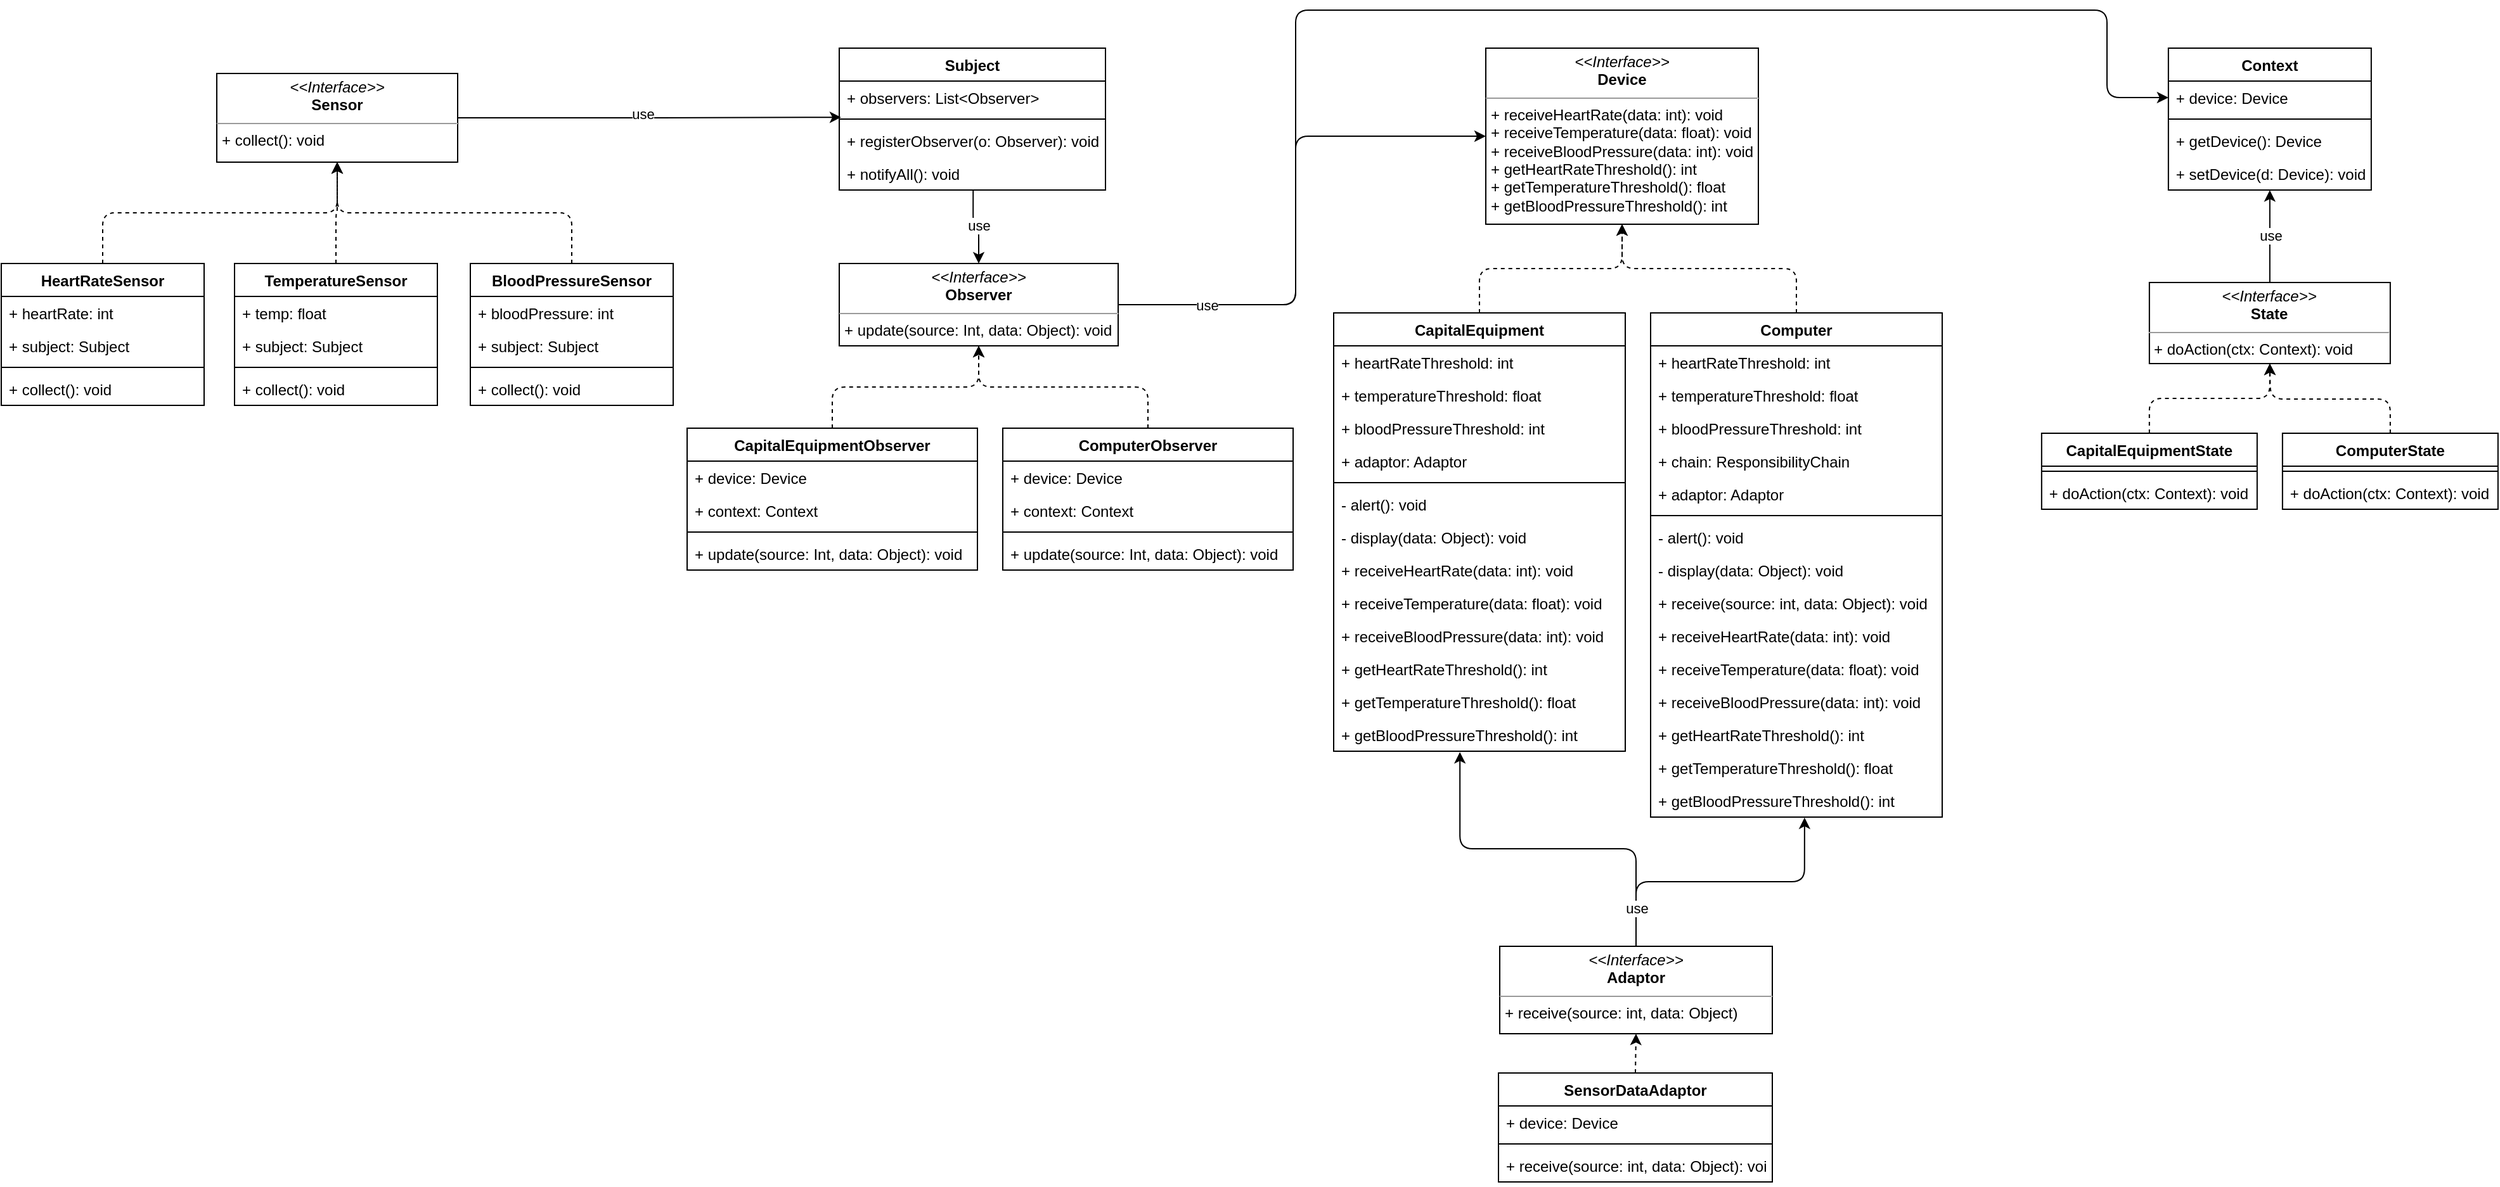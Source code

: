 <mxfile version="15.6.0" type="github">
  <diagram id="F7q7JsbWngAHNbeziKOL" name="Page-1">
    <mxGraphModel dx="1960" dy="1144" grid="1" gridSize="10" guides="1" tooltips="1" connect="1" arrows="1" fold="1" page="1" pageScale="1" pageWidth="827" pageHeight="1169" math="0" shadow="0">
      <root>
        <mxCell id="0" />
        <mxCell id="1" parent="0" />
        <mxCell id="9ZqL0mrg8IQNCqWCNvK9-135" style="edgeStyle=orthogonalEdgeStyle;rounded=1;orthogonalLoop=1;jettySize=auto;html=1;exitX=1;exitY=0.5;exitDx=0;exitDy=0;entryX=0.007;entryY=0.321;entryDx=0;entryDy=0;entryPerimeter=0;startArrow=none;startFill=0;endArrow=classic;endFill=1;" edge="1" parent="1" source="9ZqL0mrg8IQNCqWCNvK9-2" target="9ZqL0mrg8IQNCqWCNvK9-24">
          <mxGeometry relative="1" as="geometry" />
        </mxCell>
        <mxCell id="9ZqL0mrg8IQNCqWCNvK9-136" value="use" style="edgeLabel;html=1;align=center;verticalAlign=middle;resizable=0;points=[];" vertex="1" connectable="0" parent="9ZqL0mrg8IQNCqWCNvK9-135">
          <mxGeometry x="-0.031" y="3" relative="1" as="geometry">
            <mxPoint x="-1" as="offset" />
          </mxGeometry>
        </mxCell>
        <mxCell id="9ZqL0mrg8IQNCqWCNvK9-2" value="&lt;p style=&quot;margin: 0px ; margin-top: 4px ; text-align: center&quot;&gt;&lt;i&gt;&amp;lt;&amp;lt;Interface&amp;gt;&amp;gt;&lt;/i&gt;&lt;br&gt;&lt;b&gt;Sensor&lt;/b&gt;&lt;/p&gt;&lt;hr size=&quot;1&quot;&gt;&lt;p style=&quot;margin: 0px ; margin-left: 4px&quot;&gt;+ collect(): void&lt;/p&gt;" style="verticalAlign=top;align=left;overflow=fill;fontSize=12;fontFamily=Helvetica;html=1;" vertex="1" parent="1">
          <mxGeometry x="319" y="260" width="190" height="70" as="geometry" />
        </mxCell>
        <mxCell id="9ZqL0mrg8IQNCqWCNvK9-16" style="edgeStyle=orthogonalEdgeStyle;rounded=1;orthogonalLoop=1;jettySize=auto;html=1;exitX=0.5;exitY=0;exitDx=0;exitDy=0;entryX=0.5;entryY=1;entryDx=0;entryDy=0;dashed=1;" edge="1" parent="1" source="9ZqL0mrg8IQNCqWCNvK9-3" target="9ZqL0mrg8IQNCqWCNvK9-2">
          <mxGeometry relative="1" as="geometry" />
        </mxCell>
        <mxCell id="9ZqL0mrg8IQNCqWCNvK9-3" value="HeartRateSensor" style="swimlane;fontStyle=1;align=center;verticalAlign=top;childLayout=stackLayout;horizontal=1;startSize=26;horizontalStack=0;resizeParent=1;resizeParentMax=0;resizeLast=0;collapsible=1;marginBottom=0;" vertex="1" parent="1">
          <mxGeometry x="149" y="410" width="160" height="112" as="geometry" />
        </mxCell>
        <mxCell id="9ZqL0mrg8IQNCqWCNvK9-19" value="+ heartRate: int" style="text;strokeColor=none;fillColor=none;align=left;verticalAlign=top;spacingLeft=4;spacingRight=4;overflow=hidden;rotatable=0;points=[[0,0.5],[1,0.5]];portConstraint=eastwest;" vertex="1" parent="9ZqL0mrg8IQNCqWCNvK9-3">
          <mxGeometry y="26" width="160" height="26" as="geometry" />
        </mxCell>
        <mxCell id="9ZqL0mrg8IQNCqWCNvK9-4" value="+ subject: Subject" style="text;strokeColor=none;fillColor=none;align=left;verticalAlign=top;spacingLeft=4;spacingRight=4;overflow=hidden;rotatable=0;points=[[0,0.5],[1,0.5]];portConstraint=eastwest;" vertex="1" parent="9ZqL0mrg8IQNCqWCNvK9-3">
          <mxGeometry y="52" width="160" height="26" as="geometry" />
        </mxCell>
        <mxCell id="9ZqL0mrg8IQNCqWCNvK9-5" value="" style="line;strokeWidth=1;fillColor=none;align=left;verticalAlign=middle;spacingTop=-1;spacingLeft=3;spacingRight=3;rotatable=0;labelPosition=right;points=[];portConstraint=eastwest;" vertex="1" parent="9ZqL0mrg8IQNCqWCNvK9-3">
          <mxGeometry y="78" width="160" height="8" as="geometry" />
        </mxCell>
        <mxCell id="9ZqL0mrg8IQNCqWCNvK9-6" value="+ collect(): void" style="text;strokeColor=none;fillColor=none;align=left;verticalAlign=top;spacingLeft=4;spacingRight=4;overflow=hidden;rotatable=0;points=[[0,0.5],[1,0.5]];portConstraint=eastwest;" vertex="1" parent="9ZqL0mrg8IQNCqWCNvK9-3">
          <mxGeometry y="86" width="160" height="26" as="geometry" />
        </mxCell>
        <mxCell id="9ZqL0mrg8IQNCqWCNvK9-17" style="edgeStyle=orthogonalEdgeStyle;rounded=1;orthogonalLoop=1;jettySize=auto;html=1;exitX=0.5;exitY=0;exitDx=0;exitDy=0;entryX=0.5;entryY=1;entryDx=0;entryDy=0;dashed=1;" edge="1" parent="1" source="9ZqL0mrg8IQNCqWCNvK9-8" target="9ZqL0mrg8IQNCqWCNvK9-2">
          <mxGeometry relative="1" as="geometry" />
        </mxCell>
        <mxCell id="9ZqL0mrg8IQNCqWCNvK9-8" value="TemperatureSensor" style="swimlane;fontStyle=1;align=center;verticalAlign=top;childLayout=stackLayout;horizontal=1;startSize=26;horizontalStack=0;resizeParent=1;resizeParentMax=0;resizeLast=0;collapsible=1;marginBottom=0;" vertex="1" parent="1">
          <mxGeometry x="333" y="410" width="160" height="112" as="geometry" />
        </mxCell>
        <mxCell id="9ZqL0mrg8IQNCqWCNvK9-9" value="+ temp: float" style="text;strokeColor=none;fillColor=none;align=left;verticalAlign=top;spacingLeft=4;spacingRight=4;overflow=hidden;rotatable=0;points=[[0,0.5],[1,0.5]];portConstraint=eastwest;" vertex="1" parent="9ZqL0mrg8IQNCqWCNvK9-8">
          <mxGeometry y="26" width="160" height="26" as="geometry" />
        </mxCell>
        <mxCell id="9ZqL0mrg8IQNCqWCNvK9-20" value="+ subject: Subject" style="text;strokeColor=none;fillColor=none;align=left;verticalAlign=top;spacingLeft=4;spacingRight=4;overflow=hidden;rotatable=0;points=[[0,0.5],[1,0.5]];portConstraint=eastwest;" vertex="1" parent="9ZqL0mrg8IQNCqWCNvK9-8">
          <mxGeometry y="52" width="160" height="26" as="geometry" />
        </mxCell>
        <mxCell id="9ZqL0mrg8IQNCqWCNvK9-10" value="" style="line;strokeWidth=1;fillColor=none;align=left;verticalAlign=middle;spacingTop=-1;spacingLeft=3;spacingRight=3;rotatable=0;labelPosition=right;points=[];portConstraint=eastwest;" vertex="1" parent="9ZqL0mrg8IQNCqWCNvK9-8">
          <mxGeometry y="78" width="160" height="8" as="geometry" />
        </mxCell>
        <mxCell id="9ZqL0mrg8IQNCqWCNvK9-11" value="+ collect(): void" style="text;strokeColor=none;fillColor=none;align=left;verticalAlign=top;spacingLeft=4;spacingRight=4;overflow=hidden;rotatable=0;points=[[0,0.5],[1,0.5]];portConstraint=eastwest;" vertex="1" parent="9ZqL0mrg8IQNCqWCNvK9-8">
          <mxGeometry y="86" width="160" height="26" as="geometry" />
        </mxCell>
        <mxCell id="9ZqL0mrg8IQNCqWCNvK9-18" style="edgeStyle=orthogonalEdgeStyle;rounded=1;orthogonalLoop=1;jettySize=auto;html=1;exitX=0.5;exitY=0;exitDx=0;exitDy=0;entryX=0.5;entryY=1;entryDx=0;entryDy=0;dashed=1;" edge="1" parent="1" source="9ZqL0mrg8IQNCqWCNvK9-12" target="9ZqL0mrg8IQNCqWCNvK9-2">
          <mxGeometry relative="1" as="geometry" />
        </mxCell>
        <mxCell id="9ZqL0mrg8IQNCqWCNvK9-12" value="BloodPressureSensor" style="swimlane;fontStyle=1;align=center;verticalAlign=top;childLayout=stackLayout;horizontal=1;startSize=26;horizontalStack=0;resizeParent=1;resizeParentMax=0;resizeLast=0;collapsible=1;marginBottom=0;" vertex="1" parent="1">
          <mxGeometry x="519" y="410" width="160" height="112" as="geometry" />
        </mxCell>
        <mxCell id="9ZqL0mrg8IQNCqWCNvK9-13" value="+ bloodPressure: int" style="text;strokeColor=none;fillColor=none;align=left;verticalAlign=top;spacingLeft=4;spacingRight=4;overflow=hidden;rotatable=0;points=[[0,0.5],[1,0.5]];portConstraint=eastwest;" vertex="1" parent="9ZqL0mrg8IQNCqWCNvK9-12">
          <mxGeometry y="26" width="160" height="26" as="geometry" />
        </mxCell>
        <mxCell id="9ZqL0mrg8IQNCqWCNvK9-21" value="+ subject: Subject" style="text;strokeColor=none;fillColor=none;align=left;verticalAlign=top;spacingLeft=4;spacingRight=4;overflow=hidden;rotatable=0;points=[[0,0.5],[1,0.5]];portConstraint=eastwest;" vertex="1" parent="9ZqL0mrg8IQNCqWCNvK9-12">
          <mxGeometry y="52" width="160" height="26" as="geometry" />
        </mxCell>
        <mxCell id="9ZqL0mrg8IQNCqWCNvK9-14" value="" style="line;strokeWidth=1;fillColor=none;align=left;verticalAlign=middle;spacingTop=-1;spacingLeft=3;spacingRight=3;rotatable=0;labelPosition=right;points=[];portConstraint=eastwest;" vertex="1" parent="9ZqL0mrg8IQNCqWCNvK9-12">
          <mxGeometry y="78" width="160" height="8" as="geometry" />
        </mxCell>
        <mxCell id="9ZqL0mrg8IQNCqWCNvK9-15" value="+ collect(): void" style="text;strokeColor=none;fillColor=none;align=left;verticalAlign=top;spacingLeft=4;spacingRight=4;overflow=hidden;rotatable=0;points=[[0,0.5],[1,0.5]];portConstraint=eastwest;" vertex="1" parent="9ZqL0mrg8IQNCqWCNvK9-12">
          <mxGeometry y="86" width="160" height="26" as="geometry" />
        </mxCell>
        <mxCell id="9ZqL0mrg8IQNCqWCNvK9-133" style="edgeStyle=orthogonalEdgeStyle;rounded=1;orthogonalLoop=1;jettySize=auto;html=1;exitX=0.503;exitY=0.989;exitDx=0;exitDy=0;entryX=0.5;entryY=0;entryDx=0;entryDy=0;startArrow=none;startFill=0;endArrow=classic;endFill=1;exitPerimeter=0;" edge="1" parent="1" source="9ZqL0mrg8IQNCqWCNvK9-27" target="9ZqL0mrg8IQNCqWCNvK9-26">
          <mxGeometry relative="1" as="geometry" />
        </mxCell>
        <mxCell id="9ZqL0mrg8IQNCqWCNvK9-134" value="use" style="edgeLabel;html=1;align=center;verticalAlign=middle;resizable=0;points=[];" vertex="1" connectable="0" parent="9ZqL0mrg8IQNCqWCNvK9-133">
          <mxGeometry x="0.075" y="-1" relative="1" as="geometry">
            <mxPoint x="1" y="-1" as="offset" />
          </mxGeometry>
        </mxCell>
        <mxCell id="9ZqL0mrg8IQNCqWCNvK9-22" value="Subject" style="swimlane;fontStyle=1;align=center;verticalAlign=top;childLayout=stackLayout;horizontal=1;startSize=26;horizontalStack=0;resizeParent=1;resizeParentMax=0;resizeLast=0;collapsible=1;marginBottom=0;" vertex="1" parent="1">
          <mxGeometry x="810" y="240" width="210" height="112" as="geometry" />
        </mxCell>
        <mxCell id="9ZqL0mrg8IQNCqWCNvK9-23" value="+ observers: List&lt;Observer&gt;" style="text;strokeColor=none;fillColor=none;align=left;verticalAlign=top;spacingLeft=4;spacingRight=4;overflow=hidden;rotatable=0;points=[[0,0.5],[1,0.5]];portConstraint=eastwest;" vertex="1" parent="9ZqL0mrg8IQNCqWCNvK9-22">
          <mxGeometry y="26" width="210" height="26" as="geometry" />
        </mxCell>
        <mxCell id="9ZqL0mrg8IQNCqWCNvK9-24" value="" style="line;strokeWidth=1;fillColor=none;align=left;verticalAlign=middle;spacingTop=-1;spacingLeft=3;spacingRight=3;rotatable=0;labelPosition=right;points=[];portConstraint=eastwest;" vertex="1" parent="9ZqL0mrg8IQNCqWCNvK9-22">
          <mxGeometry y="52" width="210" height="8" as="geometry" />
        </mxCell>
        <mxCell id="9ZqL0mrg8IQNCqWCNvK9-25" value="+ registerObserver(o: Observer): void" style="text;strokeColor=none;fillColor=none;align=left;verticalAlign=top;spacingLeft=4;spacingRight=4;overflow=hidden;rotatable=0;points=[[0,0.5],[1,0.5]];portConstraint=eastwest;" vertex="1" parent="9ZqL0mrg8IQNCqWCNvK9-22">
          <mxGeometry y="60" width="210" height="26" as="geometry" />
        </mxCell>
        <mxCell id="9ZqL0mrg8IQNCqWCNvK9-27" value="+ notifyAll(): void" style="text;strokeColor=none;fillColor=none;align=left;verticalAlign=top;spacingLeft=4;spacingRight=4;overflow=hidden;rotatable=0;points=[[0,0.5],[1,0.5]];portConstraint=eastwest;" vertex="1" parent="9ZqL0mrg8IQNCqWCNvK9-22">
          <mxGeometry y="86" width="210" height="26" as="geometry" />
        </mxCell>
        <mxCell id="9ZqL0mrg8IQNCqWCNvK9-146" style="edgeStyle=orthogonalEdgeStyle;rounded=1;orthogonalLoop=1;jettySize=auto;html=1;exitX=1;exitY=0.5;exitDx=0;exitDy=0;entryX=0;entryY=0.5;entryDx=0;entryDy=0;startArrow=none;startFill=0;endArrow=classic;endFill=1;" edge="1" parent="1" source="9ZqL0mrg8IQNCqWCNvK9-26" target="9ZqL0mrg8IQNCqWCNvK9-40">
          <mxGeometry relative="1" as="geometry">
            <Array as="points">
              <mxPoint x="1170" y="443" />
              <mxPoint x="1170" y="210" />
              <mxPoint x="1810" y="210" />
              <mxPoint x="1810" y="279" />
            </Array>
          </mxGeometry>
        </mxCell>
        <mxCell id="9ZqL0mrg8IQNCqWCNvK9-26" value="&lt;p style=&quot;margin: 0px ; margin-top: 4px ; text-align: center&quot;&gt;&lt;i&gt;&amp;lt;&amp;lt;Interface&amp;gt;&amp;gt;&lt;/i&gt;&lt;br&gt;&lt;b&gt;Observer&lt;/b&gt;&lt;/p&gt;&lt;hr size=&quot;1&quot;&gt;&lt;p style=&quot;margin: 0px ; margin-left: 4px&quot;&gt;+ update(source: Int, data: Object): void&lt;/p&gt;" style="verticalAlign=top;align=left;overflow=fill;fontSize=12;fontFamily=Helvetica;html=1;" vertex="1" parent="1">
          <mxGeometry x="810" y="410" width="220" height="65" as="geometry" />
        </mxCell>
        <mxCell id="9ZqL0mrg8IQNCqWCNvK9-37" style="edgeStyle=orthogonalEdgeStyle;rounded=1;orthogonalLoop=1;jettySize=auto;html=1;exitX=0.5;exitY=0;exitDx=0;exitDy=0;entryX=0.5;entryY=1;entryDx=0;entryDy=0;dashed=1;" edge="1" parent="1" source="9ZqL0mrg8IQNCqWCNvK9-28" target="9ZqL0mrg8IQNCqWCNvK9-26">
          <mxGeometry relative="1" as="geometry" />
        </mxCell>
        <mxCell id="9ZqL0mrg8IQNCqWCNvK9-28" value="CapitalEquipmentObserver" style="swimlane;fontStyle=1;align=center;verticalAlign=top;childLayout=stackLayout;horizontal=1;startSize=26;horizontalStack=0;resizeParent=1;resizeParentMax=0;resizeLast=0;collapsible=1;marginBottom=0;" vertex="1" parent="1">
          <mxGeometry x="690" y="540" width="229" height="112" as="geometry" />
        </mxCell>
        <mxCell id="9ZqL0mrg8IQNCqWCNvK9-121" value="+ device: Device" style="text;strokeColor=none;fillColor=none;align=left;verticalAlign=top;spacingLeft=4;spacingRight=4;overflow=hidden;rotatable=0;points=[[0,0.5],[1,0.5]];portConstraint=eastwest;" vertex="1" parent="9ZqL0mrg8IQNCqWCNvK9-28">
          <mxGeometry y="26" width="229" height="26" as="geometry" />
        </mxCell>
        <mxCell id="9ZqL0mrg8IQNCqWCNvK9-144" value="+ context: Context" style="text;strokeColor=none;fillColor=none;align=left;verticalAlign=top;spacingLeft=4;spacingRight=4;overflow=hidden;rotatable=0;points=[[0,0.5],[1,0.5]];portConstraint=eastwest;" vertex="1" parent="9ZqL0mrg8IQNCqWCNvK9-28">
          <mxGeometry y="52" width="229" height="26" as="geometry" />
        </mxCell>
        <mxCell id="9ZqL0mrg8IQNCqWCNvK9-30" value="" style="line;strokeWidth=1;fillColor=none;align=left;verticalAlign=middle;spacingTop=-1;spacingLeft=3;spacingRight=3;rotatable=0;labelPosition=right;points=[];portConstraint=eastwest;" vertex="1" parent="9ZqL0mrg8IQNCqWCNvK9-28">
          <mxGeometry y="78" width="229" height="8" as="geometry" />
        </mxCell>
        <mxCell id="9ZqL0mrg8IQNCqWCNvK9-31" value="+ update(source: Int, data: Object): void" style="text;strokeColor=none;fillColor=none;align=left;verticalAlign=top;spacingLeft=4;spacingRight=4;overflow=hidden;rotatable=0;points=[[0,0.5],[1,0.5]];portConstraint=eastwest;" vertex="1" parent="9ZqL0mrg8IQNCqWCNvK9-28">
          <mxGeometry y="86" width="229" height="26" as="geometry" />
        </mxCell>
        <mxCell id="9ZqL0mrg8IQNCqWCNvK9-38" style="edgeStyle=orthogonalEdgeStyle;rounded=1;orthogonalLoop=1;jettySize=auto;html=1;exitX=0.5;exitY=0;exitDx=0;exitDy=0;dashed=1;entryX=0.5;entryY=1;entryDx=0;entryDy=0;" edge="1" parent="1" source="9ZqL0mrg8IQNCqWCNvK9-32" target="9ZqL0mrg8IQNCqWCNvK9-26">
          <mxGeometry relative="1" as="geometry">
            <mxPoint x="920" y="480" as="targetPoint" />
          </mxGeometry>
        </mxCell>
        <mxCell id="9ZqL0mrg8IQNCqWCNvK9-140" style="edgeStyle=orthogonalEdgeStyle;rounded=1;orthogonalLoop=1;jettySize=auto;html=1;exitX=1;exitY=0.5;exitDx=0;exitDy=0;entryX=0;entryY=0.5;entryDx=0;entryDy=0;startArrow=none;startFill=0;endArrow=classic;endFill=1;" edge="1" parent="1" source="9ZqL0mrg8IQNCqWCNvK9-26" target="9ZqL0mrg8IQNCqWCNvK9-66">
          <mxGeometry relative="1" as="geometry">
            <Array as="points">
              <mxPoint x="1170" y="443" />
              <mxPoint x="1170" y="310" />
            </Array>
          </mxGeometry>
        </mxCell>
        <mxCell id="9ZqL0mrg8IQNCqWCNvK9-141" value="use" style="edgeLabel;html=1;align=center;verticalAlign=middle;resizable=0;points=[];" vertex="1" connectable="0" parent="9ZqL0mrg8IQNCqWCNvK9-140">
          <mxGeometry x="-0.455" y="4" relative="1" as="geometry">
            <mxPoint x="-46" y="4" as="offset" />
          </mxGeometry>
        </mxCell>
        <mxCell id="9ZqL0mrg8IQNCqWCNvK9-32" value="ComputerObserver" style="swimlane;fontStyle=1;align=center;verticalAlign=top;childLayout=stackLayout;horizontal=1;startSize=26;horizontalStack=0;resizeParent=1;resizeParentMax=0;resizeLast=0;collapsible=1;marginBottom=0;" vertex="1" parent="1">
          <mxGeometry x="939" y="540" width="229" height="112" as="geometry" />
        </mxCell>
        <mxCell id="9ZqL0mrg8IQNCqWCNvK9-33" value="+ device: Device" style="text;strokeColor=none;fillColor=none;align=left;verticalAlign=top;spacingLeft=4;spacingRight=4;overflow=hidden;rotatable=0;points=[[0,0.5],[1,0.5]];portConstraint=eastwest;" vertex="1" parent="9ZqL0mrg8IQNCqWCNvK9-32">
          <mxGeometry y="26" width="229" height="26" as="geometry" />
        </mxCell>
        <mxCell id="9ZqL0mrg8IQNCqWCNvK9-145" value="+ context: Context" style="text;strokeColor=none;fillColor=none;align=left;verticalAlign=top;spacingLeft=4;spacingRight=4;overflow=hidden;rotatable=0;points=[[0,0.5],[1,0.5]];portConstraint=eastwest;" vertex="1" parent="9ZqL0mrg8IQNCqWCNvK9-32">
          <mxGeometry y="52" width="229" height="26" as="geometry" />
        </mxCell>
        <mxCell id="9ZqL0mrg8IQNCqWCNvK9-34" value="" style="line;strokeWidth=1;fillColor=none;align=left;verticalAlign=middle;spacingTop=-1;spacingLeft=3;spacingRight=3;rotatable=0;labelPosition=right;points=[];portConstraint=eastwest;" vertex="1" parent="9ZqL0mrg8IQNCqWCNvK9-32">
          <mxGeometry y="78" width="229" height="8" as="geometry" />
        </mxCell>
        <mxCell id="9ZqL0mrg8IQNCqWCNvK9-35" value="+ update(source: Int, data: Object): void" style="text;strokeColor=none;fillColor=none;align=left;verticalAlign=top;spacingLeft=4;spacingRight=4;overflow=hidden;rotatable=0;points=[[0,0.5],[1,0.5]];portConstraint=eastwest;" vertex="1" parent="9ZqL0mrg8IQNCqWCNvK9-32">
          <mxGeometry y="86" width="229" height="26" as="geometry" />
        </mxCell>
        <mxCell id="9ZqL0mrg8IQNCqWCNvK9-131" style="edgeStyle=orthogonalEdgeStyle;rounded=1;orthogonalLoop=1;jettySize=auto;html=1;exitX=0.5;exitY=1.005;exitDx=0;exitDy=0;exitPerimeter=0;startArrow=classic;startFill=1;endArrow=none;endFill=0;" edge="1" parent="1" source="9ZqL0mrg8IQNCqWCNvK9-43" target="9ZqL0mrg8IQNCqWCNvK9-48">
          <mxGeometry relative="1" as="geometry">
            <mxPoint x="1938.43" y="349" as="sourcePoint" />
          </mxGeometry>
        </mxCell>
        <mxCell id="9ZqL0mrg8IQNCqWCNvK9-132" value="use" style="edgeLabel;html=1;align=center;verticalAlign=middle;resizable=0;points=[];" vertex="1" connectable="0" parent="9ZqL0mrg8IQNCqWCNvK9-131">
          <mxGeometry x="-0.019" y="-3" relative="1" as="geometry">
            <mxPoint x="3" as="offset" />
          </mxGeometry>
        </mxCell>
        <mxCell id="9ZqL0mrg8IQNCqWCNvK9-39" value="Context" style="swimlane;fontStyle=1;align=center;verticalAlign=top;childLayout=stackLayout;horizontal=1;startSize=26;horizontalStack=0;resizeParent=1;resizeParentMax=0;resizeLast=0;collapsible=1;marginBottom=0;" vertex="1" parent="1">
          <mxGeometry x="1858.43" y="240" width="160" height="112" as="geometry" />
        </mxCell>
        <mxCell id="9ZqL0mrg8IQNCqWCNvK9-40" value="+ device: Device" style="text;strokeColor=none;fillColor=none;align=left;verticalAlign=top;spacingLeft=4;spacingRight=4;overflow=hidden;rotatable=0;points=[[0,0.5],[1,0.5]];portConstraint=eastwest;" vertex="1" parent="9ZqL0mrg8IQNCqWCNvK9-39">
          <mxGeometry y="26" width="160" height="26" as="geometry" />
        </mxCell>
        <mxCell id="9ZqL0mrg8IQNCqWCNvK9-41" value="" style="line;strokeWidth=1;fillColor=none;align=left;verticalAlign=middle;spacingTop=-1;spacingLeft=3;spacingRight=3;rotatable=0;labelPosition=right;points=[];portConstraint=eastwest;" vertex="1" parent="9ZqL0mrg8IQNCqWCNvK9-39">
          <mxGeometry y="52" width="160" height="8" as="geometry" />
        </mxCell>
        <mxCell id="9ZqL0mrg8IQNCqWCNvK9-42" value="+ getDevice(): Device" style="text;strokeColor=none;fillColor=none;align=left;verticalAlign=top;spacingLeft=4;spacingRight=4;overflow=hidden;rotatable=0;points=[[0,0.5],[1,0.5]];portConstraint=eastwest;" vertex="1" parent="9ZqL0mrg8IQNCqWCNvK9-39">
          <mxGeometry y="60" width="160" height="26" as="geometry" />
        </mxCell>
        <mxCell id="9ZqL0mrg8IQNCqWCNvK9-43" value="+ setDevice(d: Device): void" style="text;strokeColor=none;fillColor=none;align=left;verticalAlign=top;spacingLeft=4;spacingRight=4;overflow=hidden;rotatable=0;points=[[0,0.5],[1,0.5]];portConstraint=eastwest;" vertex="1" parent="9ZqL0mrg8IQNCqWCNvK9-39">
          <mxGeometry y="86" width="160" height="26" as="geometry" />
        </mxCell>
        <mxCell id="9ZqL0mrg8IQNCqWCNvK9-48" value="&lt;p style=&quot;margin: 0px ; margin-top: 4px ; text-align: center&quot;&gt;&lt;i&gt;&amp;lt;&amp;lt;Interface&amp;gt;&amp;gt;&lt;/i&gt;&lt;br&gt;&lt;b&gt;State&lt;/b&gt;&lt;/p&gt;&lt;hr size=&quot;1&quot;&gt;&lt;p style=&quot;margin: 0px ; margin-left: 4px&quot;&gt;&lt;/p&gt;&lt;p style=&quot;margin: 0px ; margin-left: 4px&quot;&gt;+ doAction(ctx: Context): void&lt;/p&gt;" style="verticalAlign=top;align=left;overflow=fill;fontSize=12;fontFamily=Helvetica;html=1;" vertex="1" parent="1">
          <mxGeometry x="1843.43" y="425" width="190" height="64" as="geometry" />
        </mxCell>
        <mxCell id="9ZqL0mrg8IQNCqWCNvK9-60" style="edgeStyle=orthogonalEdgeStyle;rounded=1;orthogonalLoop=1;jettySize=auto;html=1;exitX=0.5;exitY=0;exitDx=0;exitDy=0;entryX=0.5;entryY=1;entryDx=0;entryDy=0;dashed=1;" edge="1" parent="1" source="9ZqL0mrg8IQNCqWCNvK9-53" target="9ZqL0mrg8IQNCqWCNvK9-48">
          <mxGeometry relative="1" as="geometry" />
        </mxCell>
        <mxCell id="9ZqL0mrg8IQNCqWCNvK9-53" value="CapitalEquipmentState" style="swimlane;fontStyle=1;align=center;verticalAlign=top;childLayout=stackLayout;horizontal=1;startSize=26;horizontalStack=0;resizeParent=1;resizeParentMax=0;resizeLast=0;collapsible=1;marginBottom=0;" vertex="1" parent="1">
          <mxGeometry x="1758.43" y="544" width="170" height="60" as="geometry" />
        </mxCell>
        <mxCell id="9ZqL0mrg8IQNCqWCNvK9-55" value="" style="line;strokeWidth=1;fillColor=none;align=left;verticalAlign=middle;spacingTop=-1;spacingLeft=3;spacingRight=3;rotatable=0;labelPosition=right;points=[];portConstraint=eastwest;" vertex="1" parent="9ZqL0mrg8IQNCqWCNvK9-53">
          <mxGeometry y="26" width="170" height="8" as="geometry" />
        </mxCell>
        <mxCell id="9ZqL0mrg8IQNCqWCNvK9-56" value="+ doAction(ctx: Context): void" style="text;strokeColor=none;fillColor=none;align=left;verticalAlign=top;spacingLeft=4;spacingRight=4;overflow=hidden;rotatable=0;points=[[0,0.5],[1,0.5]];portConstraint=eastwest;" vertex="1" parent="9ZqL0mrg8IQNCqWCNvK9-53">
          <mxGeometry y="34" width="170" height="26" as="geometry" />
        </mxCell>
        <mxCell id="9ZqL0mrg8IQNCqWCNvK9-61" style="edgeStyle=orthogonalEdgeStyle;rounded=1;orthogonalLoop=1;jettySize=auto;html=1;exitX=0.5;exitY=0;exitDx=0;exitDy=0;dashed=1;" edge="1" parent="1" source="9ZqL0mrg8IQNCqWCNvK9-57">
          <mxGeometry relative="1" as="geometry">
            <mxPoint x="1938.43" y="489" as="targetPoint" />
          </mxGeometry>
        </mxCell>
        <mxCell id="9ZqL0mrg8IQNCqWCNvK9-57" value="ComputerState" style="swimlane;fontStyle=1;align=center;verticalAlign=top;childLayout=stackLayout;horizontal=1;startSize=26;horizontalStack=0;resizeParent=1;resizeParentMax=0;resizeLast=0;collapsible=1;marginBottom=0;" vertex="1" parent="1">
          <mxGeometry x="1948.43" y="544" width="170" height="60" as="geometry" />
        </mxCell>
        <mxCell id="9ZqL0mrg8IQNCqWCNvK9-58" value="" style="line;strokeWidth=1;fillColor=none;align=left;verticalAlign=middle;spacingTop=-1;spacingLeft=3;spacingRight=3;rotatable=0;labelPosition=right;points=[];portConstraint=eastwest;" vertex="1" parent="9ZqL0mrg8IQNCqWCNvK9-57">
          <mxGeometry y="26" width="170" height="8" as="geometry" />
        </mxCell>
        <mxCell id="9ZqL0mrg8IQNCqWCNvK9-59" value="+ doAction(ctx: Context): void" style="text;strokeColor=none;fillColor=none;align=left;verticalAlign=top;spacingLeft=4;spacingRight=4;overflow=hidden;rotatable=0;points=[[0,0.5],[1,0.5]];portConstraint=eastwest;" vertex="1" parent="9ZqL0mrg8IQNCqWCNvK9-57">
          <mxGeometry y="34" width="170" height="26" as="geometry" />
        </mxCell>
        <mxCell id="9ZqL0mrg8IQNCqWCNvK9-90" style="edgeStyle=orthogonalEdgeStyle;rounded=1;orthogonalLoop=1;jettySize=auto;html=1;exitX=0.5;exitY=0;exitDx=0;exitDy=0;entryX=0.5;entryY=1;entryDx=0;entryDy=0;dashed=1;" edge="1" parent="1" source="9ZqL0mrg8IQNCqWCNvK9-62" target="9ZqL0mrg8IQNCqWCNvK9-66">
          <mxGeometry relative="1" as="geometry" />
        </mxCell>
        <mxCell id="9ZqL0mrg8IQNCqWCNvK9-62" value="CapitalEquipment" style="swimlane;fontStyle=1;align=center;verticalAlign=top;childLayout=stackLayout;horizontal=1;startSize=26;horizontalStack=0;resizeParent=1;resizeParentMax=0;resizeLast=0;collapsible=1;marginBottom=0;" vertex="1" parent="1">
          <mxGeometry x="1200" y="449" width="230" height="346" as="geometry" />
        </mxCell>
        <mxCell id="9ZqL0mrg8IQNCqWCNvK9-63" value="+ heartRateThreshold: int" style="text;strokeColor=none;fillColor=none;align=left;verticalAlign=top;spacingLeft=4;spacingRight=4;overflow=hidden;rotatable=0;points=[[0,0.5],[1,0.5]];portConstraint=eastwest;" vertex="1" parent="9ZqL0mrg8IQNCqWCNvK9-62">
          <mxGeometry y="26" width="230" height="26" as="geometry" />
        </mxCell>
        <mxCell id="9ZqL0mrg8IQNCqWCNvK9-70" value="+ temperatureThreshold: float" style="text;strokeColor=none;fillColor=none;align=left;verticalAlign=top;spacingLeft=4;spacingRight=4;overflow=hidden;rotatable=0;points=[[0,0.5],[1,0.5]];portConstraint=eastwest;" vertex="1" parent="9ZqL0mrg8IQNCqWCNvK9-62">
          <mxGeometry y="52" width="230" height="26" as="geometry" />
        </mxCell>
        <mxCell id="9ZqL0mrg8IQNCqWCNvK9-125" value="+ bloodPressureThreshold: int" style="text;strokeColor=none;fillColor=none;align=left;verticalAlign=top;spacingLeft=4;spacingRight=4;overflow=hidden;rotatable=0;points=[[0,0.5],[1,0.5]];portConstraint=eastwest;" vertex="1" parent="9ZqL0mrg8IQNCqWCNvK9-62">
          <mxGeometry y="78" width="230" height="26" as="geometry" />
        </mxCell>
        <mxCell id="9ZqL0mrg8IQNCqWCNvK9-69" value="+ adaptor: Adaptor" style="text;strokeColor=none;fillColor=none;align=left;verticalAlign=top;spacingLeft=4;spacingRight=4;overflow=hidden;rotatable=0;points=[[0,0.5],[1,0.5]];portConstraint=eastwest;" vertex="1" parent="9ZqL0mrg8IQNCqWCNvK9-62">
          <mxGeometry y="104" width="230" height="26" as="geometry" />
        </mxCell>
        <mxCell id="9ZqL0mrg8IQNCqWCNvK9-64" value="" style="line;strokeWidth=1;fillColor=none;align=left;verticalAlign=middle;spacingTop=-1;spacingLeft=3;spacingRight=3;rotatable=0;labelPosition=right;points=[];portConstraint=eastwest;" vertex="1" parent="9ZqL0mrg8IQNCqWCNvK9-62">
          <mxGeometry y="130" width="230" height="8" as="geometry" />
        </mxCell>
        <mxCell id="9ZqL0mrg8IQNCqWCNvK9-74" value="- alert(): void" style="text;strokeColor=none;fillColor=none;align=left;verticalAlign=top;spacingLeft=4;spacingRight=4;overflow=hidden;rotatable=0;points=[[0,0.5],[1,0.5]];portConstraint=eastwest;" vertex="1" parent="9ZqL0mrg8IQNCqWCNvK9-62">
          <mxGeometry y="138" width="230" height="26" as="geometry" />
        </mxCell>
        <mxCell id="9ZqL0mrg8IQNCqWCNvK9-75" value="- display(data: Object): void" style="text;strokeColor=none;fillColor=none;align=left;verticalAlign=top;spacingLeft=4;spacingRight=4;overflow=hidden;rotatable=0;points=[[0,0.5],[1,0.5]];portConstraint=eastwest;" vertex="1" parent="9ZqL0mrg8IQNCqWCNvK9-62">
          <mxGeometry y="164" width="230" height="26" as="geometry" />
        </mxCell>
        <mxCell id="9ZqL0mrg8IQNCqWCNvK9-67" value="+ receiveHeartRate(data: int): void" style="text;strokeColor=none;fillColor=none;align=left;verticalAlign=top;spacingLeft=4;spacingRight=4;overflow=hidden;rotatable=0;points=[[0,0.5],[1,0.5]];portConstraint=eastwest;" vertex="1" parent="9ZqL0mrg8IQNCqWCNvK9-62">
          <mxGeometry y="190" width="230" height="26" as="geometry" />
        </mxCell>
        <mxCell id="9ZqL0mrg8IQNCqWCNvK9-68" value="+ receiveTemperature(data: float): void&#xa;&#xa;" style="text;strokeColor=none;fillColor=none;align=left;verticalAlign=top;spacingLeft=4;spacingRight=4;overflow=hidden;rotatable=0;points=[[0,0.5],[1,0.5]];portConstraint=eastwest;" vertex="1" parent="9ZqL0mrg8IQNCqWCNvK9-62">
          <mxGeometry y="216" width="230" height="26" as="geometry" />
        </mxCell>
        <mxCell id="9ZqL0mrg8IQNCqWCNvK9-71" value="+ receiveBloodPressure(data: int): void" style="text;strokeColor=none;fillColor=none;align=left;verticalAlign=top;spacingLeft=4;spacingRight=4;overflow=hidden;rotatable=0;points=[[0,0.5],[1,0.5]];portConstraint=eastwest;" vertex="1" parent="9ZqL0mrg8IQNCqWCNvK9-62">
          <mxGeometry y="242" width="230" height="26" as="geometry" />
        </mxCell>
        <mxCell id="9ZqL0mrg8IQNCqWCNvK9-65" value="+ getHeartRateThreshold(): int" style="text;strokeColor=none;fillColor=none;align=left;verticalAlign=top;spacingLeft=4;spacingRight=4;overflow=hidden;rotatable=0;points=[[0,0.5],[1,0.5]];portConstraint=eastwest;" vertex="1" parent="9ZqL0mrg8IQNCqWCNvK9-62">
          <mxGeometry y="268" width="230" height="26" as="geometry" />
        </mxCell>
        <mxCell id="9ZqL0mrg8IQNCqWCNvK9-73" value="+ getTemperatureThreshold(): float" style="text;strokeColor=none;fillColor=none;align=left;verticalAlign=top;spacingLeft=4;spacingRight=4;overflow=hidden;rotatable=0;points=[[0,0.5],[1,0.5]];portConstraint=eastwest;" vertex="1" parent="9ZqL0mrg8IQNCqWCNvK9-62">
          <mxGeometry y="294" width="230" height="26" as="geometry" />
        </mxCell>
        <mxCell id="9ZqL0mrg8IQNCqWCNvK9-72" value="+ getBloodPressureThreshold(): int" style="text;strokeColor=none;fillColor=none;align=left;verticalAlign=top;spacingLeft=4;spacingRight=4;overflow=hidden;rotatable=0;points=[[0,0.5],[1,0.5]];portConstraint=eastwest;" vertex="1" parent="9ZqL0mrg8IQNCqWCNvK9-62">
          <mxGeometry y="320" width="230" height="26" as="geometry" />
        </mxCell>
        <mxCell id="9ZqL0mrg8IQNCqWCNvK9-66" value="&lt;p style=&quot;margin: 0px ; margin-top: 4px ; text-align: center&quot;&gt;&lt;i&gt;&amp;lt;&amp;lt;Interface&amp;gt;&amp;gt;&lt;/i&gt;&lt;br&gt;&lt;b&gt;Device&lt;/b&gt;&lt;/p&gt;&lt;hr size=&quot;1&quot;&gt;&lt;p style=&quot;margin: 0px ; margin-left: 4px&quot;&gt;&lt;/p&gt;&lt;p style=&quot;margin: 0px ; margin-left: 4px&quot;&gt;&lt;span&gt;+ receiveHeartRate(data: int): void&lt;/span&gt;&lt;br&gt;&lt;/p&gt;&lt;p style=&quot;margin: 0px ; margin-left: 4px&quot;&gt;+ receiveTemperature(data: float): void&lt;br&gt;&lt;/p&gt;&lt;p style=&quot;margin: 0px ; margin-left: 4px&quot;&gt;+ receiveBloodPressure(data: int): void&lt;br&gt;&lt;/p&gt;&lt;p style=&quot;margin: 0px ; margin-left: 4px&quot;&gt;+ getHeartRateThreshold(): int&lt;/p&gt;&lt;p style=&quot;margin: 0px ; margin-left: 4px&quot;&gt;+ getTemperatureThreshold(): float&lt;br&gt;&lt;/p&gt;&lt;p style=&quot;margin: 0px ; margin-left: 4px&quot;&gt;+ getBloodPressureThreshold(): int&lt;br&gt;&lt;/p&gt;" style="verticalAlign=top;align=left;overflow=fill;fontSize=12;fontFamily=Helvetica;html=1;" vertex="1" parent="1">
          <mxGeometry x="1320" y="240" width="215" height="139" as="geometry" />
        </mxCell>
        <mxCell id="9ZqL0mrg8IQNCqWCNvK9-91" style="edgeStyle=orthogonalEdgeStyle;rounded=1;orthogonalLoop=1;jettySize=auto;html=1;exitX=0.5;exitY=0;exitDx=0;exitDy=0;entryX=0.5;entryY=1;entryDx=0;entryDy=0;dashed=1;" edge="1" parent="1" source="9ZqL0mrg8IQNCqWCNvK9-76" target="9ZqL0mrg8IQNCqWCNvK9-66">
          <mxGeometry relative="1" as="geometry" />
        </mxCell>
        <mxCell id="9ZqL0mrg8IQNCqWCNvK9-76" value="Computer" style="swimlane;fontStyle=1;align=center;verticalAlign=top;childLayout=stackLayout;horizontal=1;startSize=26;horizontalStack=0;resizeParent=1;resizeParentMax=0;resizeLast=0;collapsible=1;marginBottom=0;" vertex="1" parent="1">
          <mxGeometry x="1450" y="449" width="230" height="398" as="geometry" />
        </mxCell>
        <mxCell id="9ZqL0mrg8IQNCqWCNvK9-77" value="+ heartRateThreshold: int" style="text;strokeColor=none;fillColor=none;align=left;verticalAlign=top;spacingLeft=4;spacingRight=4;overflow=hidden;rotatable=0;points=[[0,0.5],[1,0.5]];portConstraint=eastwest;" vertex="1" parent="9ZqL0mrg8IQNCqWCNvK9-76">
          <mxGeometry y="26" width="230" height="26" as="geometry" />
        </mxCell>
        <mxCell id="9ZqL0mrg8IQNCqWCNvK9-78" value="+ temperatureThreshold: float" style="text;strokeColor=none;fillColor=none;align=left;verticalAlign=top;spacingLeft=4;spacingRight=4;overflow=hidden;rotatable=0;points=[[0,0.5],[1,0.5]];portConstraint=eastwest;" vertex="1" parent="9ZqL0mrg8IQNCqWCNvK9-76">
          <mxGeometry y="52" width="230" height="26" as="geometry" />
        </mxCell>
        <mxCell id="9ZqL0mrg8IQNCqWCNvK9-89" value="+ bloodPressureThreshold: int" style="text;strokeColor=none;fillColor=none;align=left;verticalAlign=top;spacingLeft=4;spacingRight=4;overflow=hidden;rotatable=0;points=[[0,0.5],[1,0.5]];portConstraint=eastwest;" vertex="1" parent="9ZqL0mrg8IQNCqWCNvK9-76">
          <mxGeometry y="78" width="230" height="26" as="geometry" />
        </mxCell>
        <mxCell id="9ZqL0mrg8IQNCqWCNvK9-79" value="+ chain: ResponsibilityChain" style="text;strokeColor=none;fillColor=none;align=left;verticalAlign=top;spacingLeft=4;spacingRight=4;overflow=hidden;rotatable=0;points=[[0,0.5],[1,0.5]];portConstraint=eastwest;" vertex="1" parent="9ZqL0mrg8IQNCqWCNvK9-76">
          <mxGeometry y="104" width="230" height="26" as="geometry" />
        </mxCell>
        <mxCell id="9ZqL0mrg8IQNCqWCNvK9-126" value="+ adaptor: Adaptor" style="text;strokeColor=none;fillColor=none;align=left;verticalAlign=top;spacingLeft=4;spacingRight=4;overflow=hidden;rotatable=0;points=[[0,0.5],[1,0.5]];portConstraint=eastwest;" vertex="1" parent="9ZqL0mrg8IQNCqWCNvK9-76">
          <mxGeometry y="130" width="230" height="26" as="geometry" />
        </mxCell>
        <mxCell id="9ZqL0mrg8IQNCqWCNvK9-80" value="" style="line;strokeWidth=1;fillColor=none;align=left;verticalAlign=middle;spacingTop=-1;spacingLeft=3;spacingRight=3;rotatable=0;labelPosition=right;points=[];portConstraint=eastwest;" vertex="1" parent="9ZqL0mrg8IQNCqWCNvK9-76">
          <mxGeometry y="156" width="230" height="8" as="geometry" />
        </mxCell>
        <mxCell id="9ZqL0mrg8IQNCqWCNvK9-81" value="- alert(): void" style="text;strokeColor=none;fillColor=none;align=left;verticalAlign=top;spacingLeft=4;spacingRight=4;overflow=hidden;rotatable=0;points=[[0,0.5],[1,0.5]];portConstraint=eastwest;" vertex="1" parent="9ZqL0mrg8IQNCqWCNvK9-76">
          <mxGeometry y="164" width="230" height="26" as="geometry" />
        </mxCell>
        <mxCell id="9ZqL0mrg8IQNCqWCNvK9-82" value="- display(data: Object): void" style="text;strokeColor=none;fillColor=none;align=left;verticalAlign=top;spacingLeft=4;spacingRight=4;overflow=hidden;rotatable=0;points=[[0,0.5],[1,0.5]];portConstraint=eastwest;" vertex="1" parent="9ZqL0mrg8IQNCqWCNvK9-76">
          <mxGeometry y="190" width="230" height="26" as="geometry" />
        </mxCell>
        <mxCell id="9ZqL0mrg8IQNCqWCNvK9-124" value="+ receive(source: int, data: Object): void" style="text;strokeColor=none;fillColor=none;align=left;verticalAlign=top;spacingLeft=4;spacingRight=4;overflow=hidden;rotatable=0;points=[[0,0.5],[1,0.5]];portConstraint=eastwest;" vertex="1" parent="9ZqL0mrg8IQNCqWCNvK9-76">
          <mxGeometry y="216" width="230" height="26" as="geometry" />
        </mxCell>
        <mxCell id="9ZqL0mrg8IQNCqWCNvK9-83" value="+ receiveHeartRate(data: int): void" style="text;strokeColor=none;fillColor=none;align=left;verticalAlign=top;spacingLeft=4;spacingRight=4;overflow=hidden;rotatable=0;points=[[0,0.5],[1,0.5]];portConstraint=eastwest;" vertex="1" parent="9ZqL0mrg8IQNCqWCNvK9-76">
          <mxGeometry y="242" width="230" height="26" as="geometry" />
        </mxCell>
        <mxCell id="9ZqL0mrg8IQNCqWCNvK9-84" value="+ receiveTemperature(data: float): void&#xa;&#xa;" style="text;strokeColor=none;fillColor=none;align=left;verticalAlign=top;spacingLeft=4;spacingRight=4;overflow=hidden;rotatable=0;points=[[0,0.5],[1,0.5]];portConstraint=eastwest;" vertex="1" parent="9ZqL0mrg8IQNCqWCNvK9-76">
          <mxGeometry y="268" width="230" height="26" as="geometry" />
        </mxCell>
        <mxCell id="9ZqL0mrg8IQNCqWCNvK9-85" value="+ receiveBloodPressure(data: int): void" style="text;strokeColor=none;fillColor=none;align=left;verticalAlign=top;spacingLeft=4;spacingRight=4;overflow=hidden;rotatable=0;points=[[0,0.5],[1,0.5]];portConstraint=eastwest;" vertex="1" parent="9ZqL0mrg8IQNCqWCNvK9-76">
          <mxGeometry y="294" width="230" height="26" as="geometry" />
        </mxCell>
        <mxCell id="9ZqL0mrg8IQNCqWCNvK9-86" value="+ getHeartRateThreshold(): int" style="text;strokeColor=none;fillColor=none;align=left;verticalAlign=top;spacingLeft=4;spacingRight=4;overflow=hidden;rotatable=0;points=[[0,0.5],[1,0.5]];portConstraint=eastwest;" vertex="1" parent="9ZqL0mrg8IQNCqWCNvK9-76">
          <mxGeometry y="320" width="230" height="26" as="geometry" />
        </mxCell>
        <mxCell id="9ZqL0mrg8IQNCqWCNvK9-87" value="+ getTemperatureThreshold(): float" style="text;strokeColor=none;fillColor=none;align=left;verticalAlign=top;spacingLeft=4;spacingRight=4;overflow=hidden;rotatable=0;points=[[0,0.5],[1,0.5]];portConstraint=eastwest;" vertex="1" parent="9ZqL0mrg8IQNCqWCNvK9-76">
          <mxGeometry y="346" width="230" height="26" as="geometry" />
        </mxCell>
        <mxCell id="9ZqL0mrg8IQNCqWCNvK9-88" value="+ getBloodPressureThreshold(): int" style="text;strokeColor=none;fillColor=none;align=left;verticalAlign=top;spacingLeft=4;spacingRight=4;overflow=hidden;rotatable=0;points=[[0,0.5],[1,0.5]];portConstraint=eastwest;" vertex="1" parent="9ZqL0mrg8IQNCqWCNvK9-76">
          <mxGeometry y="372" width="230" height="26" as="geometry" />
        </mxCell>
        <mxCell id="9ZqL0mrg8IQNCqWCNvK9-128" style="edgeStyle=orthogonalEdgeStyle;rounded=1;orthogonalLoop=1;jettySize=auto;html=1;exitX=0.5;exitY=0;exitDx=0;exitDy=0;entryX=0.433;entryY=1.026;entryDx=0;entryDy=0;entryPerimeter=0;" edge="1" parent="1" source="9ZqL0mrg8IQNCqWCNvK9-92" target="9ZqL0mrg8IQNCqWCNvK9-72">
          <mxGeometry relative="1" as="geometry" />
        </mxCell>
        <mxCell id="9ZqL0mrg8IQNCqWCNvK9-129" style="edgeStyle=orthogonalEdgeStyle;rounded=1;orthogonalLoop=1;jettySize=auto;html=1;exitX=0.5;exitY=0;exitDx=0;exitDy=0;entryX=0.528;entryY=1.013;entryDx=0;entryDy=0;entryPerimeter=0;" edge="1" parent="1" source="9ZqL0mrg8IQNCqWCNvK9-92" target="9ZqL0mrg8IQNCqWCNvK9-88">
          <mxGeometry relative="1" as="geometry" />
        </mxCell>
        <mxCell id="9ZqL0mrg8IQNCqWCNvK9-130" value="use" style="edgeLabel;html=1;align=center;verticalAlign=middle;resizable=0;points=[];" vertex="1" connectable="0" parent="9ZqL0mrg8IQNCqWCNvK9-129">
          <mxGeometry x="-0.744" y="-5" relative="1" as="geometry">
            <mxPoint x="-5" as="offset" />
          </mxGeometry>
        </mxCell>
        <mxCell id="9ZqL0mrg8IQNCqWCNvK9-92" value="&lt;p style=&quot;margin: 0px ; margin-top: 4px ; text-align: center&quot;&gt;&lt;i&gt;&amp;lt;&amp;lt;Interface&amp;gt;&amp;gt;&lt;/i&gt;&lt;br&gt;&lt;b&gt;Adaptor&lt;/b&gt;&lt;/p&gt;&lt;hr size=&quot;1&quot;&gt;&lt;p style=&quot;margin: 0px ; margin-left: 4px&quot;&gt;&lt;/p&gt;&lt;p style=&quot;margin: 0px ; margin-left: 4px&quot;&gt;+ receive(source: int, data: Object)&lt;/p&gt;" style="verticalAlign=top;align=left;overflow=fill;fontSize=12;fontFamily=Helvetica;html=1;" vertex="1" parent="1">
          <mxGeometry x="1331" y="949" width="215" height="69" as="geometry" />
        </mxCell>
        <mxCell id="9ZqL0mrg8IQNCqWCNvK9-127" style="edgeStyle=orthogonalEdgeStyle;rounded=1;orthogonalLoop=1;jettySize=auto;html=1;exitX=0.5;exitY=0;exitDx=0;exitDy=0;entryX=0.5;entryY=1;entryDx=0;entryDy=0;dashed=1;" edge="1" parent="1" source="9ZqL0mrg8IQNCqWCNvK9-108" target="9ZqL0mrg8IQNCqWCNvK9-92">
          <mxGeometry relative="1" as="geometry" />
        </mxCell>
        <mxCell id="9ZqL0mrg8IQNCqWCNvK9-108" value="SensorDataAdaptor" style="swimlane;fontStyle=1;align=center;verticalAlign=top;childLayout=stackLayout;horizontal=1;startSize=26;horizontalStack=0;resizeParent=1;resizeParentMax=0;resizeLast=0;collapsible=1;marginBottom=0;" vertex="1" parent="1">
          <mxGeometry x="1330" y="1049" width="216" height="86" as="geometry" />
        </mxCell>
        <mxCell id="9ZqL0mrg8IQNCqWCNvK9-109" value="+ device: Device" style="text;strokeColor=none;fillColor=none;align=left;verticalAlign=top;spacingLeft=4;spacingRight=4;overflow=hidden;rotatable=0;points=[[0,0.5],[1,0.5]];portConstraint=eastwest;" vertex="1" parent="9ZqL0mrg8IQNCqWCNvK9-108">
          <mxGeometry y="26" width="216" height="26" as="geometry" />
        </mxCell>
        <mxCell id="9ZqL0mrg8IQNCqWCNvK9-112" value="" style="line;strokeWidth=1;fillColor=none;align=left;verticalAlign=middle;spacingTop=-1;spacingLeft=3;spacingRight=3;rotatable=0;labelPosition=right;points=[];portConstraint=eastwest;" vertex="1" parent="9ZqL0mrg8IQNCqWCNvK9-108">
          <mxGeometry y="52" width="216" height="8" as="geometry" />
        </mxCell>
        <mxCell id="9ZqL0mrg8IQNCqWCNvK9-118" value="+ receive(source: int, data: Object): void&#xa;&#xa;" style="text;strokeColor=none;fillColor=none;align=left;verticalAlign=top;spacingLeft=4;spacingRight=4;overflow=hidden;rotatable=0;points=[[0,0.5],[1,0.5]];portConstraint=eastwest;" vertex="1" parent="9ZqL0mrg8IQNCqWCNvK9-108">
          <mxGeometry y="60" width="216" height="26" as="geometry" />
        </mxCell>
      </root>
    </mxGraphModel>
  </diagram>
</mxfile>
